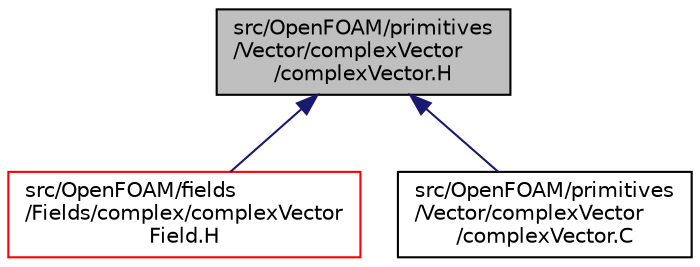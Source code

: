 digraph "src/OpenFOAM/primitives/Vector/complexVector/complexVector.H"
{
  bgcolor="transparent";
  edge [fontname="Helvetica",fontsize="10",labelfontname="Helvetica",labelfontsize="10"];
  node [fontname="Helvetica",fontsize="10",shape=record];
  Node1 [label="src/OpenFOAM/primitives\l/Vector/complexVector\l/complexVector.H",height=0.2,width=0.4,color="black", fillcolor="grey75", style="filled" fontcolor="black"];
  Node1 -> Node2 [dir="back",color="midnightblue",fontsize="10",style="solid",fontname="Helvetica"];
  Node2 [label="src/OpenFOAM/fields\l/Fields/complex/complexVector\lField.H",height=0.2,width=0.4,color="red",URL="$complexVectorField_8H.html"];
  Node1 -> Node3 [dir="back",color="midnightblue",fontsize="10",style="solid",fontname="Helvetica"];
  Node3 [label="src/OpenFOAM/primitives\l/Vector/complexVector\l/complexVector.C",height=0.2,width=0.4,color="black",URL="$complexVector_8C.html",tooltip="Vector of complex numbers. "];
}
